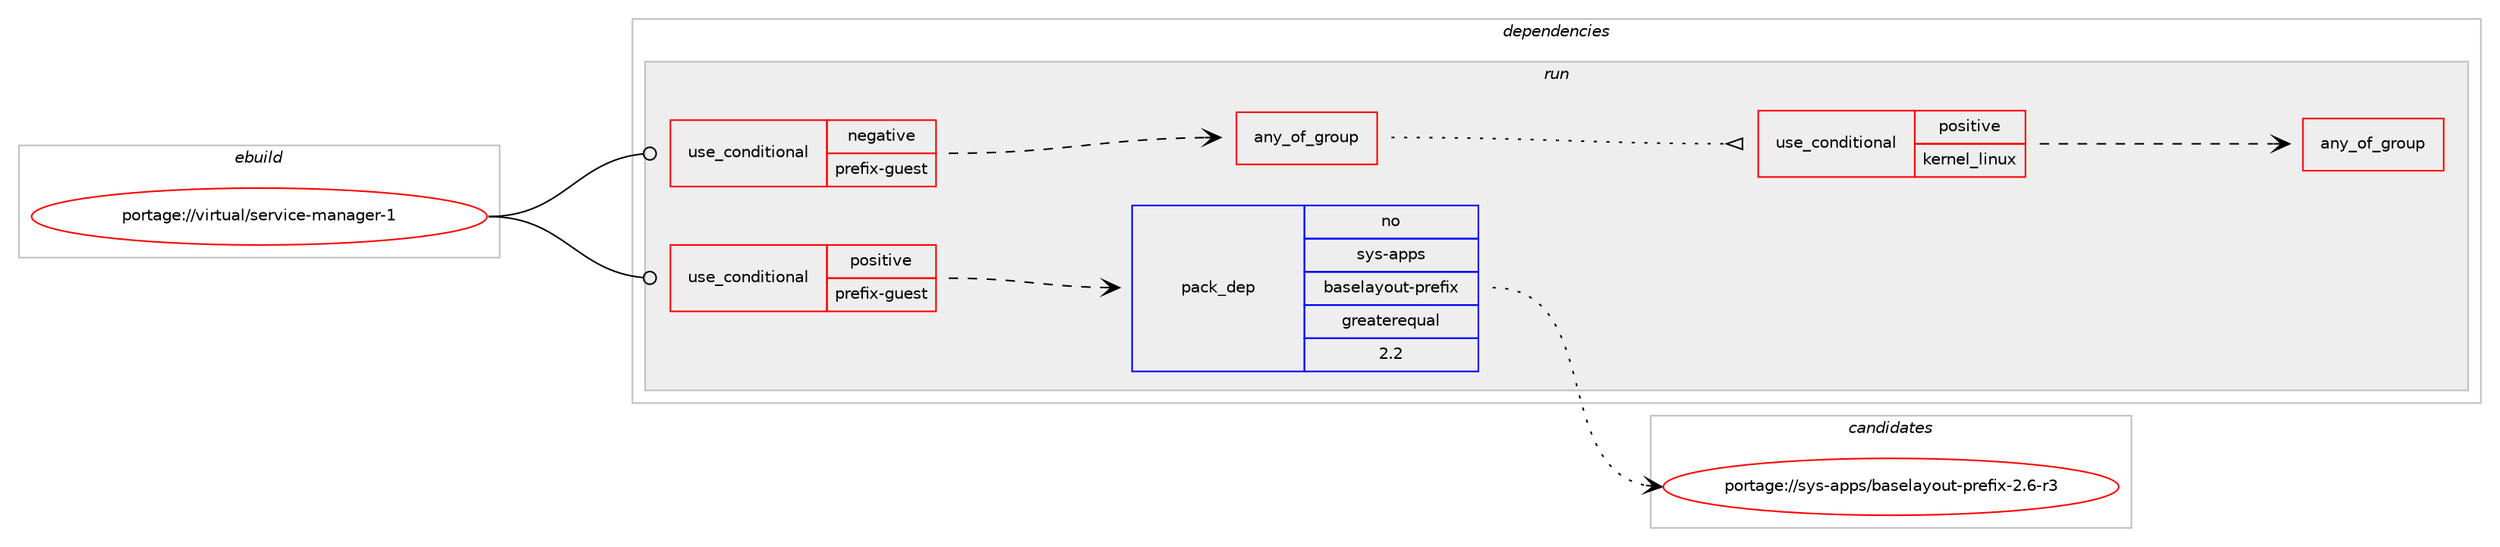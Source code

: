 digraph prolog {

# *************
# Graph options
# *************

newrank=true;
concentrate=true;
compound=true;
graph [rankdir=LR,fontname=Helvetica,fontsize=10,ranksep=1.5];#, ranksep=2.5, nodesep=0.2];
edge  [arrowhead=vee];
node  [fontname=Helvetica,fontsize=10];

# **********
# The ebuild
# **********

subgraph cluster_leftcol {
color=gray;
rank=same;
label=<<i>ebuild</i>>;
id [label="portage://virtual/service-manager-1", color=red, width=4, href="../virtual/service-manager-1.svg"];
}

# ****************
# The dependencies
# ****************

subgraph cluster_midcol {
color=gray;
label=<<i>dependencies</i>>;
subgraph cluster_compile {
fillcolor="#eeeeee";
style=filled;
label=<<i>compile</i>>;
}
subgraph cluster_compileandrun {
fillcolor="#eeeeee";
style=filled;
label=<<i>compile and run</i>>;
}
subgraph cluster_run {
fillcolor="#eeeeee";
style=filled;
label=<<i>run</i>>;
subgraph cond102 {
dependency404 [label=<<TABLE BORDER="0" CELLBORDER="1" CELLSPACING="0" CELLPADDING="4"><TR><TD ROWSPAN="3" CELLPADDING="10">use_conditional</TD></TR><TR><TD>negative</TD></TR><TR><TD>prefix-guest</TD></TR></TABLE>>, shape=none, color=red];
subgraph any44 {
dependency405 [label=<<TABLE BORDER="0" CELLBORDER="1" CELLSPACING="0" CELLPADDING="4"><TR><TD CELLPADDING="10">any_of_group</TD></TR></TABLE>>, shape=none, color=red];# *** BEGIN UNKNOWN DEPENDENCY TYPE (TODO) ***
# dependency405 -> package_dependency(portage://virtual/service-manager-1,run,no,sys-apps,openrc,none,[,,],[],[])
# *** END UNKNOWN DEPENDENCY TYPE (TODO) ***

subgraph cond103 {
dependency406 [label=<<TABLE BORDER="0" CELLBORDER="1" CELLSPACING="0" CELLPADDING="4"><TR><TD ROWSPAN="3" CELLPADDING="10">use_conditional</TD></TR><TR><TD>positive</TD></TR><TR><TD>kernel_linux</TD></TR></TABLE>>, shape=none, color=red];
subgraph any45 {
dependency407 [label=<<TABLE BORDER="0" CELLBORDER="1" CELLSPACING="0" CELLPADDING="4"><TR><TD CELLPADDING="10">any_of_group</TD></TR></TABLE>>, shape=none, color=red];# *** BEGIN UNKNOWN DEPENDENCY TYPE (TODO) ***
# dependency407 -> package_dependency(portage://virtual/service-manager-1,run,no,sys-apps,systemd,none,[,,],[],[])
# *** END UNKNOWN DEPENDENCY TYPE (TODO) ***

# *** BEGIN UNKNOWN DEPENDENCY TYPE (TODO) ***
# dependency407 -> package_dependency(portage://virtual/service-manager-1,run,no,sys-process,runit,none,[,,],[],[])
# *** END UNKNOWN DEPENDENCY TYPE (TODO) ***

# *** BEGIN UNKNOWN DEPENDENCY TYPE (TODO) ***
# dependency407 -> package_dependency(portage://virtual/service-manager-1,run,no,virtual,daemontools,none,[,,],[],[])
# *** END UNKNOWN DEPENDENCY TYPE (TODO) ***

}
dependency406:e -> dependency407:w [weight=20,style="dashed",arrowhead="vee"];
}
dependency405:e -> dependency406:w [weight=20,style="dotted",arrowhead="oinv"];
}
dependency404:e -> dependency405:w [weight=20,style="dashed",arrowhead="vee"];
}
id:e -> dependency404:w [weight=20,style="solid",arrowhead="odot"];
subgraph cond104 {
dependency408 [label=<<TABLE BORDER="0" CELLBORDER="1" CELLSPACING="0" CELLPADDING="4"><TR><TD ROWSPAN="3" CELLPADDING="10">use_conditional</TD></TR><TR><TD>positive</TD></TR><TR><TD>prefix-guest</TD></TR></TABLE>>, shape=none, color=red];
subgraph pack260 {
dependency409 [label=<<TABLE BORDER="0" CELLBORDER="1" CELLSPACING="0" CELLPADDING="4" WIDTH="220"><TR><TD ROWSPAN="6" CELLPADDING="30">pack_dep</TD></TR><TR><TD WIDTH="110">no</TD></TR><TR><TD>sys-apps</TD></TR><TR><TD>baselayout-prefix</TD></TR><TR><TD>greaterequal</TD></TR><TR><TD>2.2</TD></TR></TABLE>>, shape=none, color=blue];
}
dependency408:e -> dependency409:w [weight=20,style="dashed",arrowhead="vee"];
}
id:e -> dependency408:w [weight=20,style="solid",arrowhead="odot"];
}
}

# **************
# The candidates
# **************

subgraph cluster_choices {
rank=same;
color=gray;
label=<<i>candidates</i>>;

subgraph choice260 {
color=black;
nodesep=1;
choice11512111545971121121154798971151011089712111111711645112114101102105120455046544511451 [label="portage://sys-apps/baselayout-prefix-2.6-r3", color=red, width=4,href="../sys-apps/baselayout-prefix-2.6-r3.svg"];
dependency409:e -> choice11512111545971121121154798971151011089712111111711645112114101102105120455046544511451:w [style=dotted,weight="100"];
}
}

}
